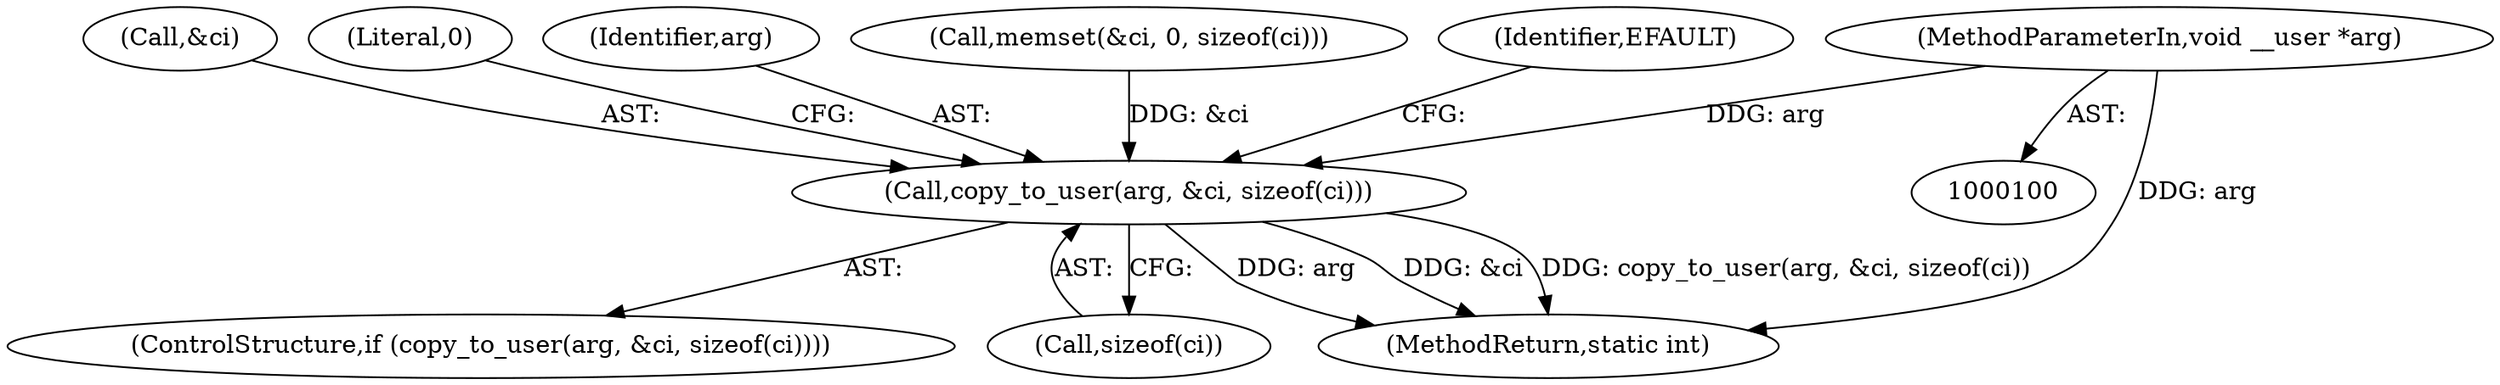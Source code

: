 digraph "0_linux_681fef8380eb818c0b845fca5d2ab1dcbab114ee@pointer" {
"1000102" [label="(MethodParameterIn,void __user *arg)"];
"1000132" [label="(Call,copy_to_user(arg, &ci, sizeof(ci)))"];
"1000136" [label="(Call,sizeof(ci))"];
"1000131" [label="(ControlStructure,if (copy_to_user(arg, &ci, sizeof(ci))))"];
"1000134" [label="(Call,&ci)"];
"1000142" [label="(Literal,0)"];
"1000143" [label="(MethodReturn,static int)"];
"1000102" [label="(MethodParameterIn,void __user *arg)"];
"1000133" [label="(Identifier,arg)"];
"1000132" [label="(Call,copy_to_user(arg, &ci, sizeof(ci)))"];
"1000105" [label="(Call,memset(&ci, 0, sizeof(ci)))"];
"1000140" [label="(Identifier,EFAULT)"];
"1000102" -> "1000100"  [label="AST: "];
"1000102" -> "1000143"  [label="DDG: arg"];
"1000102" -> "1000132"  [label="DDG: arg"];
"1000132" -> "1000131"  [label="AST: "];
"1000132" -> "1000136"  [label="CFG: "];
"1000133" -> "1000132"  [label="AST: "];
"1000134" -> "1000132"  [label="AST: "];
"1000136" -> "1000132"  [label="AST: "];
"1000140" -> "1000132"  [label="CFG: "];
"1000142" -> "1000132"  [label="CFG: "];
"1000132" -> "1000143"  [label="DDG: &ci"];
"1000132" -> "1000143"  [label="DDG: copy_to_user(arg, &ci, sizeof(ci))"];
"1000132" -> "1000143"  [label="DDG: arg"];
"1000105" -> "1000132"  [label="DDG: &ci"];
}
